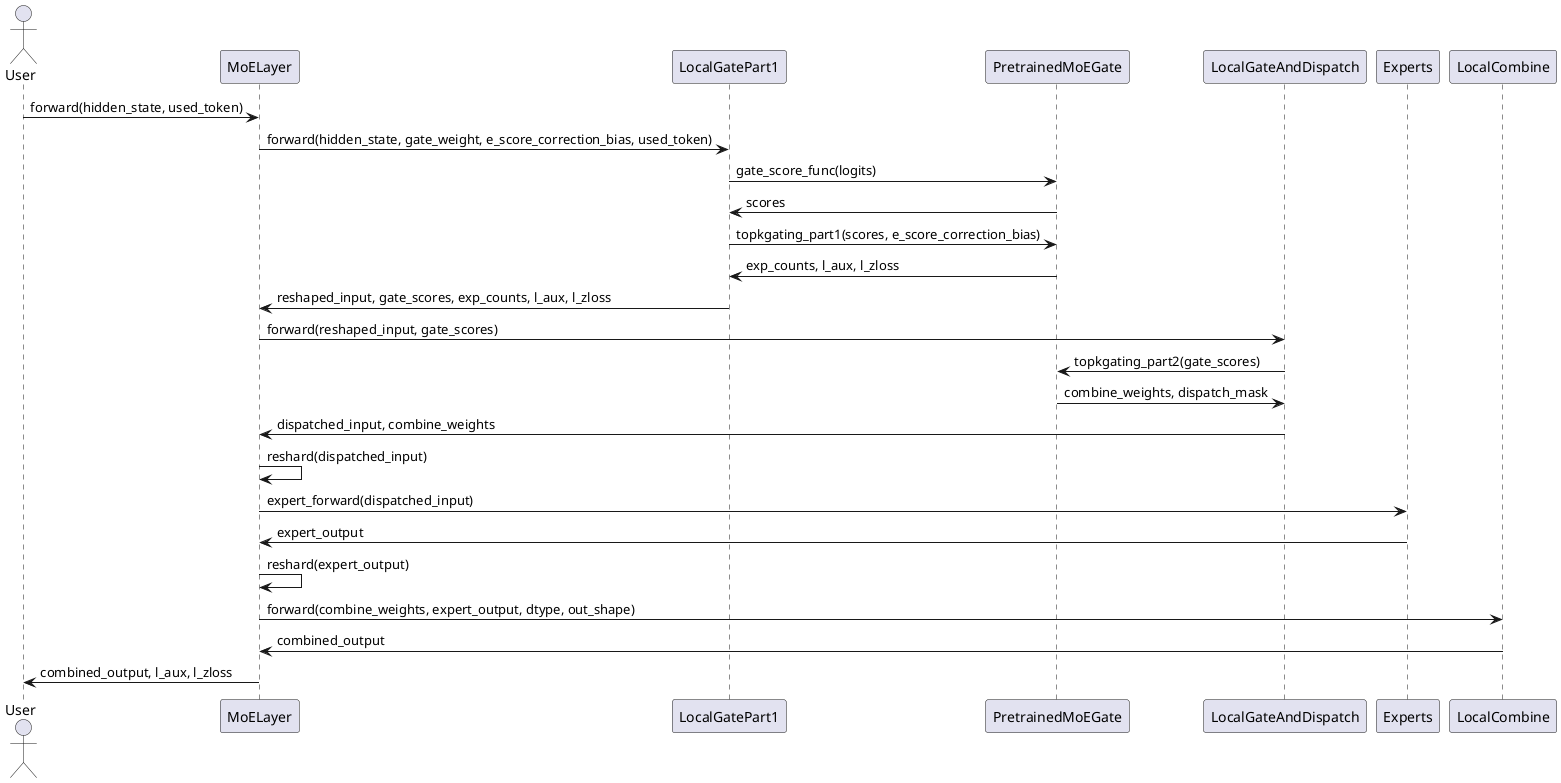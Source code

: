 @startuml
actor User

participant "MoELayer" as MoELayer
participant "LocalGatePart1" as LocalGatePart1
participant "PretrainedMoEGate" as Gate
participant "LocalGateAndDispatch" as LocalGateAndDispatch
participant "Experts" as Experts
participant "LocalCombine" as LocalCombine

User -> MoELayer: forward(hidden_state, used_token)
MoELayer -> LocalGatePart1: forward(hidden_state, gate_weight, e_score_correction_bias, used_token)
LocalGatePart1 -> Gate: gate_score_func(logits)
Gate -> LocalGatePart1: scores
LocalGatePart1 -> Gate: topkgating_part1(scores, e_score_correction_bias)
Gate -> LocalGatePart1: exp_counts, l_aux, l_zloss
LocalGatePart1 -> MoELayer: reshaped_input, gate_scores, exp_counts, l_aux, l_zloss
MoELayer -> LocalGateAndDispatch: forward(reshaped_input, gate_scores)
LocalGateAndDispatch -> Gate: topkgating_part2(gate_scores)
Gate -> LocalGateAndDispatch: combine_weights, dispatch_mask
LocalGateAndDispatch -> MoELayer: dispatched_input, combine_weights
MoELayer -> MoELayer: reshard(dispatched_input)
MoELayer -> Experts: expert_forward(dispatched_input)
Experts -> MoELayer: expert_output
MoELayer -> MoELayer: reshard(expert_output)
MoELayer -> LocalCombine: forward(combine_weights, expert_output, dtype, out_shape)
LocalCombine -> MoELayer: combined_output
MoELayer -> User: combined_output, l_aux, l_zloss

@enduml